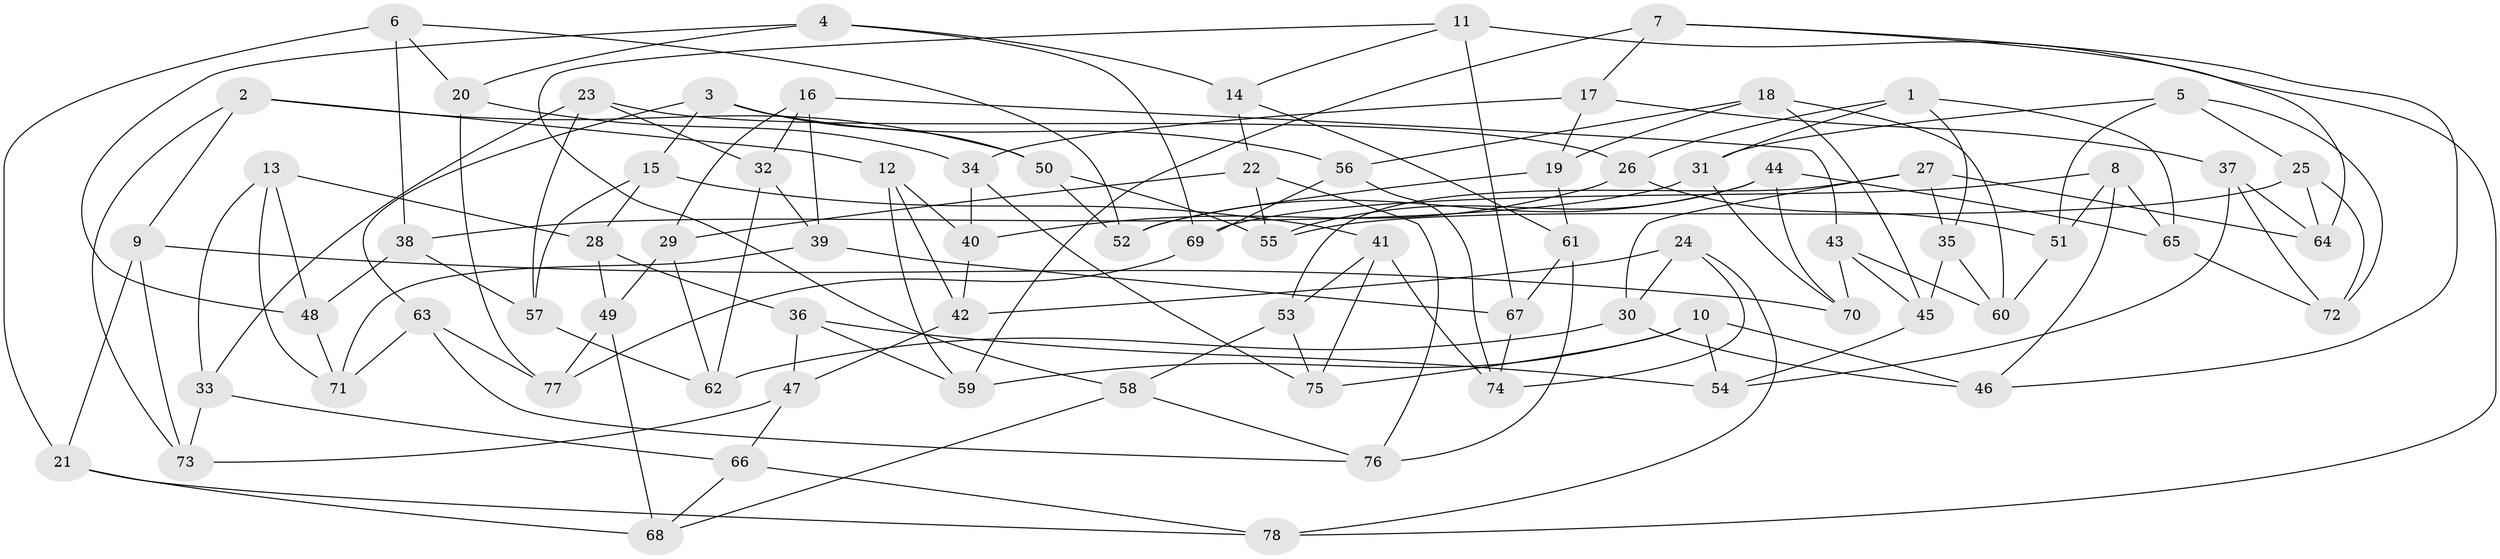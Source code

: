 // Generated by graph-tools (version 1.1) at 2025/37/03/09/25 02:37:48]
// undirected, 78 vertices, 156 edges
graph export_dot {
graph [start="1"]
  node [color=gray90,style=filled];
  1;
  2;
  3;
  4;
  5;
  6;
  7;
  8;
  9;
  10;
  11;
  12;
  13;
  14;
  15;
  16;
  17;
  18;
  19;
  20;
  21;
  22;
  23;
  24;
  25;
  26;
  27;
  28;
  29;
  30;
  31;
  32;
  33;
  34;
  35;
  36;
  37;
  38;
  39;
  40;
  41;
  42;
  43;
  44;
  45;
  46;
  47;
  48;
  49;
  50;
  51;
  52;
  53;
  54;
  55;
  56;
  57;
  58;
  59;
  60;
  61;
  62;
  63;
  64;
  65;
  66;
  67;
  68;
  69;
  70;
  71;
  72;
  73;
  74;
  75;
  76;
  77;
  78;
  1 -- 65;
  1 -- 31;
  1 -- 26;
  1 -- 35;
  2 -- 12;
  2 -- 73;
  2 -- 50;
  2 -- 9;
  3 -- 63;
  3 -- 50;
  3 -- 15;
  3 -- 56;
  4 -- 48;
  4 -- 20;
  4 -- 14;
  4 -- 69;
  5 -- 31;
  5 -- 72;
  5 -- 25;
  5 -- 51;
  6 -- 21;
  6 -- 52;
  6 -- 38;
  6 -- 20;
  7 -- 17;
  7 -- 59;
  7 -- 46;
  7 -- 64;
  8 -- 46;
  8 -- 65;
  8 -- 51;
  8 -- 69;
  9 -- 70;
  9 -- 21;
  9 -- 73;
  10 -- 59;
  10 -- 75;
  10 -- 46;
  10 -- 54;
  11 -- 78;
  11 -- 67;
  11 -- 58;
  11 -- 14;
  12 -- 42;
  12 -- 40;
  12 -- 59;
  13 -- 28;
  13 -- 48;
  13 -- 33;
  13 -- 71;
  14 -- 61;
  14 -- 22;
  15 -- 28;
  15 -- 41;
  15 -- 57;
  16 -- 32;
  16 -- 43;
  16 -- 29;
  16 -- 39;
  17 -- 19;
  17 -- 34;
  17 -- 37;
  18 -- 45;
  18 -- 19;
  18 -- 56;
  18 -- 60;
  19 -- 52;
  19 -- 61;
  20 -- 77;
  20 -- 34;
  21 -- 78;
  21 -- 68;
  22 -- 29;
  22 -- 55;
  22 -- 76;
  23 -- 32;
  23 -- 33;
  23 -- 57;
  23 -- 26;
  24 -- 42;
  24 -- 74;
  24 -- 30;
  24 -- 78;
  25 -- 55;
  25 -- 72;
  25 -- 64;
  26 -- 51;
  26 -- 40;
  27 -- 53;
  27 -- 35;
  27 -- 64;
  27 -- 30;
  28 -- 49;
  28 -- 36;
  29 -- 62;
  29 -- 49;
  30 -- 62;
  30 -- 46;
  31 -- 38;
  31 -- 70;
  32 -- 62;
  32 -- 39;
  33 -- 73;
  33 -- 66;
  34 -- 75;
  34 -- 40;
  35 -- 45;
  35 -- 60;
  36 -- 54;
  36 -- 59;
  36 -- 47;
  37 -- 54;
  37 -- 64;
  37 -- 72;
  38 -- 48;
  38 -- 57;
  39 -- 67;
  39 -- 71;
  40 -- 42;
  41 -- 75;
  41 -- 53;
  41 -- 74;
  42 -- 47;
  43 -- 70;
  43 -- 45;
  43 -- 60;
  44 -- 70;
  44 -- 55;
  44 -- 52;
  44 -- 65;
  45 -- 54;
  47 -- 66;
  47 -- 73;
  48 -- 71;
  49 -- 68;
  49 -- 77;
  50 -- 55;
  50 -- 52;
  51 -- 60;
  53 -- 58;
  53 -- 75;
  56 -- 74;
  56 -- 69;
  57 -- 62;
  58 -- 76;
  58 -- 68;
  61 -- 67;
  61 -- 76;
  63 -- 71;
  63 -- 76;
  63 -- 77;
  65 -- 72;
  66 -- 78;
  66 -- 68;
  67 -- 74;
  69 -- 77;
}
